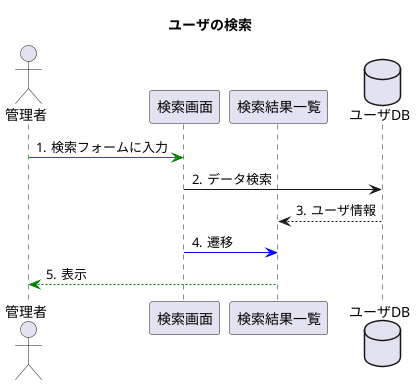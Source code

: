 @startuml
title ユーザの検索

autonumber "#."

actor 管理者
participant 検索画面
participant 検索結果一覧
database ユーザDB


管理者 -[#green]> 検索画面:検索フォームに入力

検索画面 -> ユーザDB:データ検索
ユーザDB --> 検索結果一覧:ユーザ情報
検索画面 -[#blue]> 検索結果一覧:遷移
検索結果一覧 --[#green]> 管理者:表示
@enduml